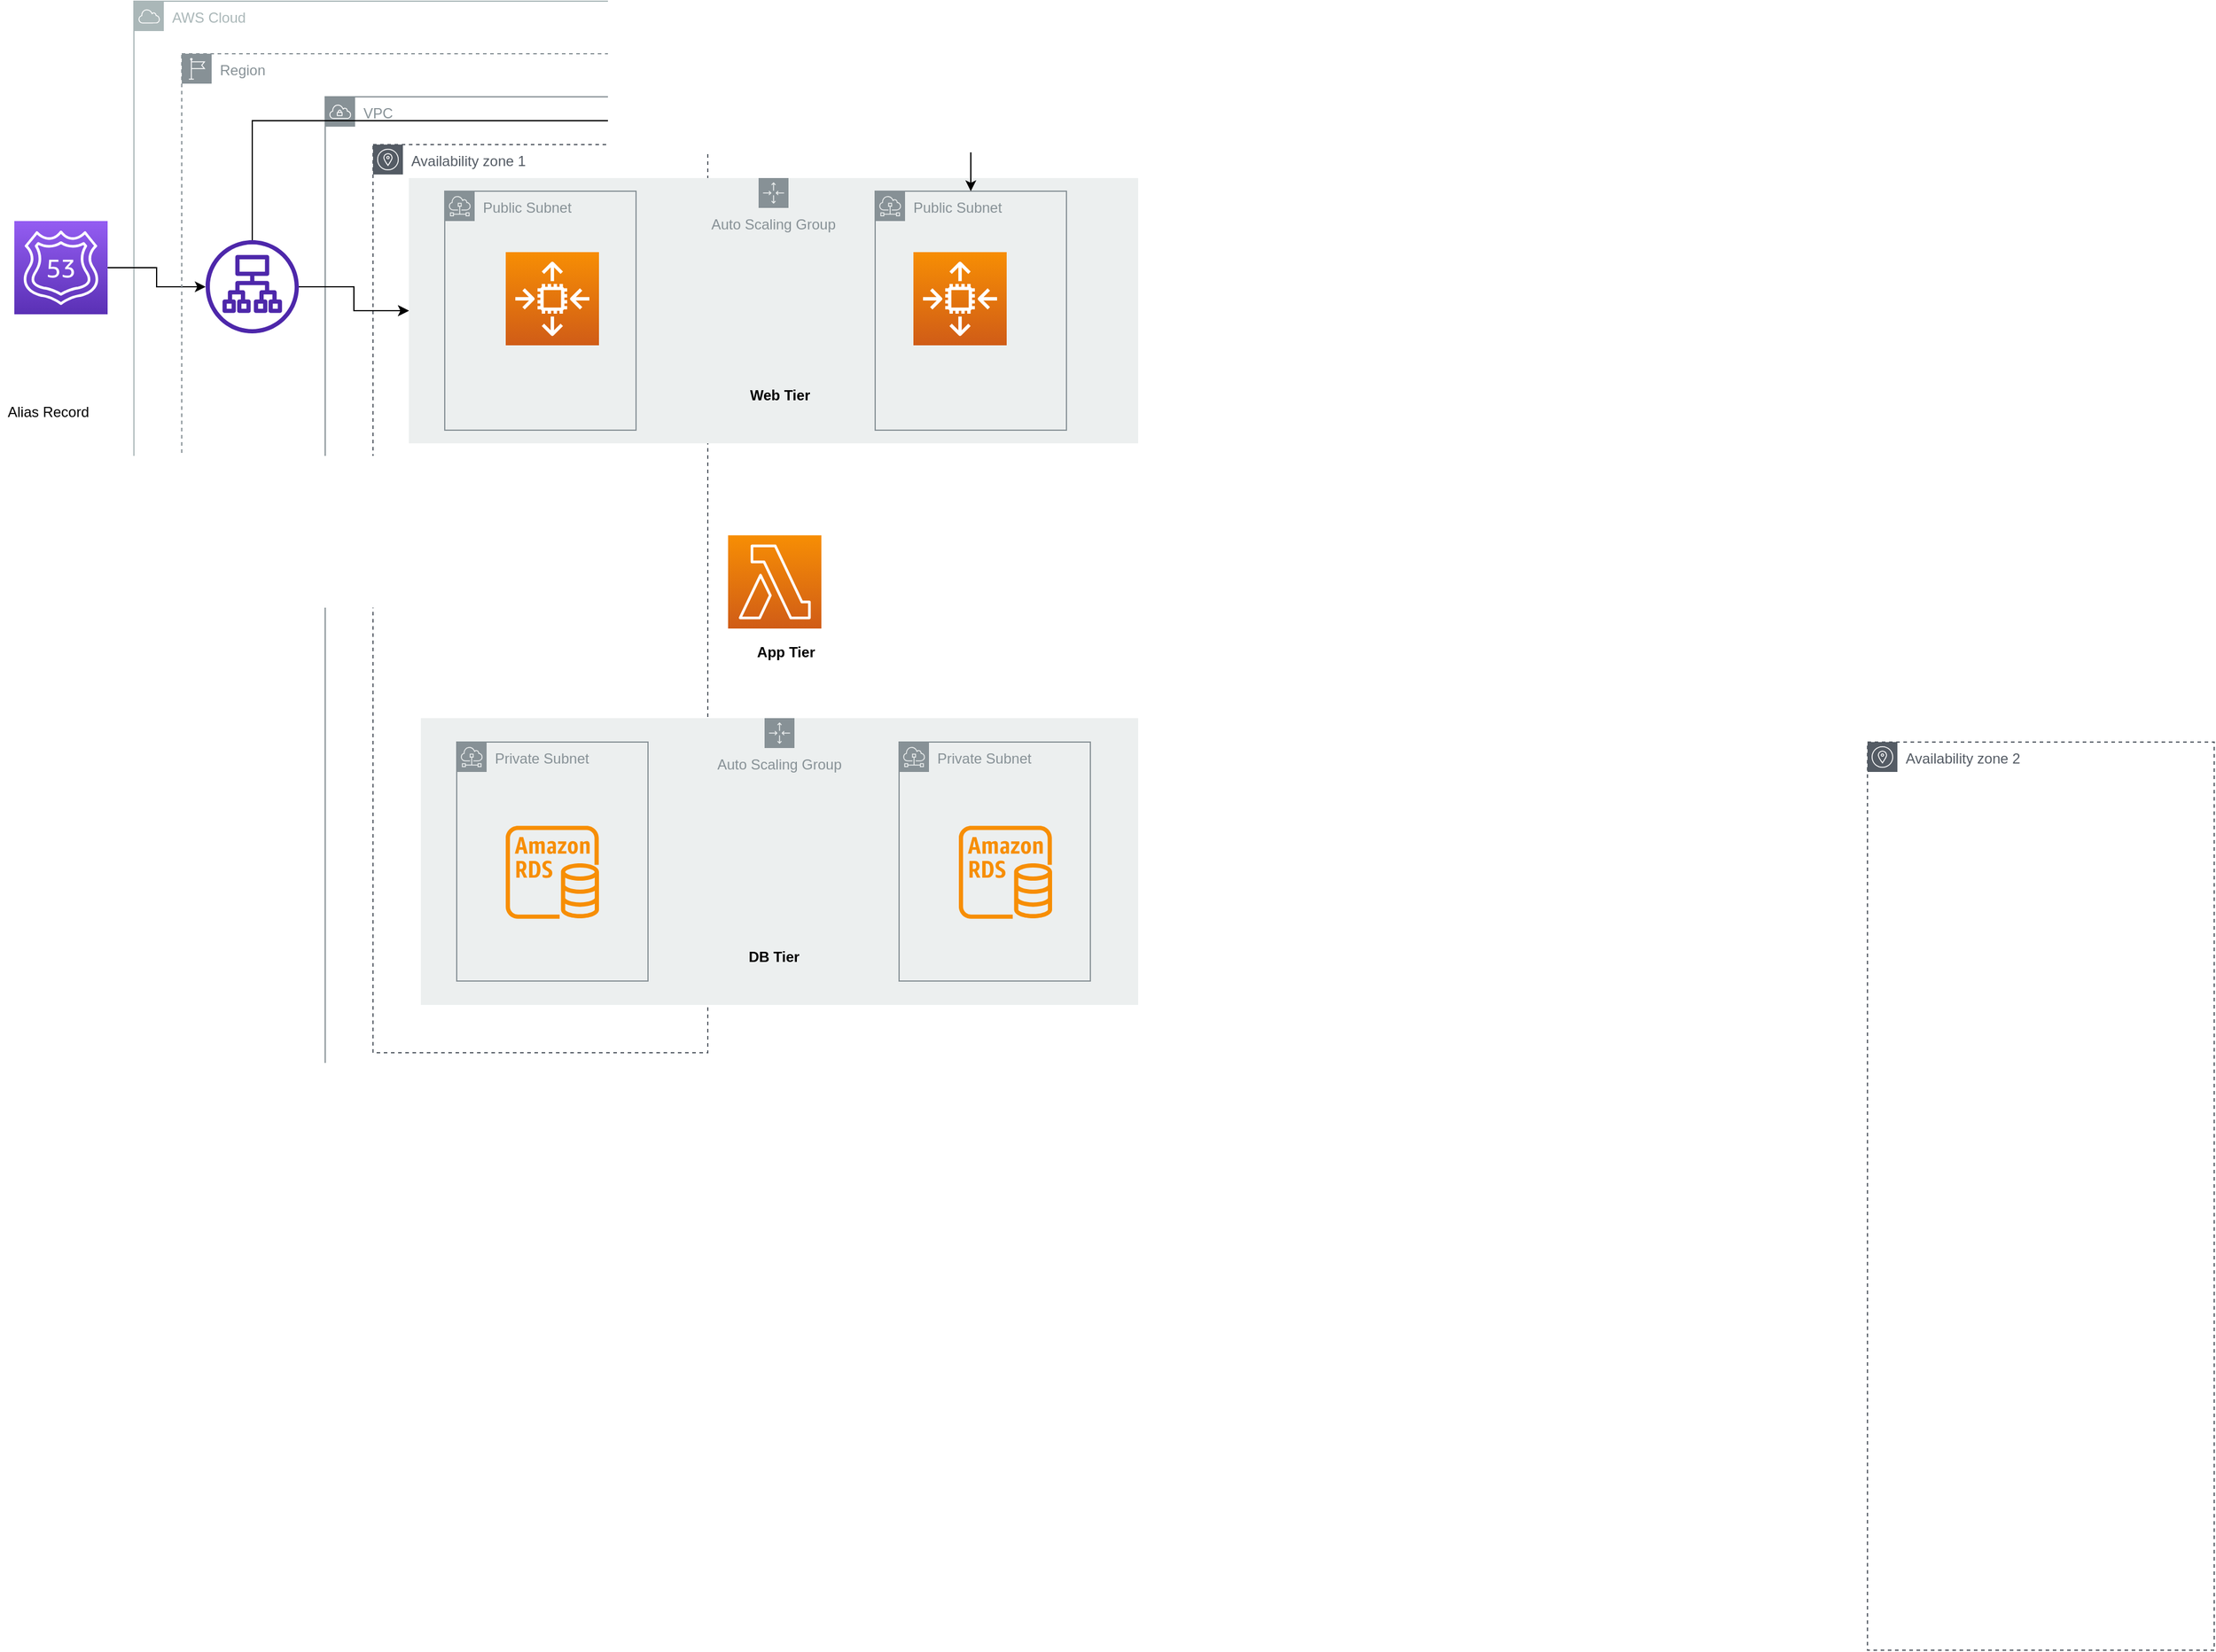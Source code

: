 <mxfile version="20.0.1" type="github">
  <diagram id="-GEG7NYa3MDwUE9U0rUo" name="Page-1">
    <mxGraphModel dx="1038" dy="693" grid="1" gridSize="10" guides="1" tooltips="1" connect="1" arrows="1" fold="1" page="1" pageScale="1" pageWidth="850" pageHeight="1100" math="0" shadow="0">
      <root>
        <mxCell id="0" />
        <mxCell id="1" parent="0" />
        <mxCell id="B6OoX21ZwnaRHiZaLL_V-9" value="AWS Cloud" style="sketch=0;outlineConnect=0;gradientColor=none;html=1;whiteSpace=wrap;fontSize=12;fontStyle=0;shape=mxgraph.aws4.group;grIcon=mxgraph.aws4.group_aws_cloud;strokeColor=#AAB7B8;fillColor=none;verticalAlign=top;align=left;spacingLeft=30;fontColor=#AAB7B8;dashed=0;" vertex="1" parent="1">
          <mxGeometry x="120" y="640" width="1120" height="1000" as="geometry" />
        </mxCell>
        <mxCell id="B6OoX21ZwnaRHiZaLL_V-53" value="" style="edgeStyle=orthogonalEdgeStyle;rounded=0;orthogonalLoop=1;jettySize=auto;html=1;" edge="1" parent="1" source="B6OoX21ZwnaRHiZaLL_V-12" target="B6OoX21ZwnaRHiZaLL_V-52">
          <mxGeometry relative="1" as="geometry" />
        </mxCell>
        <mxCell id="B6OoX21ZwnaRHiZaLL_V-12" value="" style="sketch=0;points=[[0,0,0],[0.25,0,0],[0.5,0,0],[0.75,0,0],[1,0,0],[0,1,0],[0.25,1,0],[0.5,1,0],[0.75,1,0],[1,1,0],[0,0.25,0],[0,0.5,0],[0,0.75,0],[1,0.25,0],[1,0.5,0],[1,0.75,0]];outlineConnect=0;fontColor=#232F3E;gradientColor=#945DF2;gradientDirection=north;fillColor=#5A30B5;strokeColor=#ffffff;dashed=0;verticalLabelPosition=bottom;verticalAlign=top;align=center;html=1;fontSize=12;fontStyle=0;aspect=fixed;shape=mxgraph.aws4.resourceIcon;resIcon=mxgraph.aws4.route_53;" vertex="1" parent="1">
          <mxGeometry x="20" y="824" width="78" height="78" as="geometry" />
        </mxCell>
        <mxCell id="B6OoX21ZwnaRHiZaLL_V-13" value="Alias Record" style="text;html=1;align=center;verticalAlign=middle;resizable=0;points=[];autosize=1;strokeColor=none;fillColor=none;" vertex="1" parent="1">
          <mxGeometry x="8" y="974" width="80" height="20" as="geometry" />
        </mxCell>
        <mxCell id="B6OoX21ZwnaRHiZaLL_V-30" value="Region" style="sketch=0;outlineConnect=0;gradientColor=none;html=1;whiteSpace=wrap;fontSize=12;fontStyle=0;shape=mxgraph.aws4.group;grIcon=mxgraph.aws4.group_region;strokeColor=#879196;fillColor=none;verticalAlign=top;align=left;spacingLeft=30;fontColor=#879196;dashed=1;shadow=0;" vertex="1" parent="1">
          <mxGeometry x="160" y="684" width="1000" height="916" as="geometry" />
        </mxCell>
        <mxCell id="B6OoX21ZwnaRHiZaLL_V-31" value="VPC" style="sketch=0;outlineConnect=0;gradientColor=none;html=1;whiteSpace=wrap;fontSize=12;fontStyle=0;shape=mxgraph.aws4.group;grIcon=mxgraph.aws4.group_vpc;strokeColor=#879196;fillColor=none;verticalAlign=top;align=left;spacingLeft=30;fontColor=#879196;dashed=0;shadow=0;" vertex="1" parent="1">
          <mxGeometry x="280" y="720" width="820" height="840" as="geometry" />
        </mxCell>
        <mxCell id="B6OoX21ZwnaRHiZaLL_V-32" value="Availability zone 1" style="sketch=0;outlineConnect=0;gradientColor=none;html=1;whiteSpace=wrap;fontSize=12;fontStyle=0;shape=mxgraph.aws4.group;grIcon=mxgraph.aws4.group_availability_zone;strokeColor=#545B64;fillColor=none;verticalAlign=top;align=left;spacingLeft=30;fontColor=#545B64;dashed=1;shadow=0;" vertex="1" parent="1">
          <mxGeometry x="320" y="760" width="280" height="760" as="geometry" />
        </mxCell>
        <mxCell id="B6OoX21ZwnaRHiZaLL_V-33" value="Availability zone 2" style="sketch=0;outlineConnect=0;gradientColor=none;html=1;whiteSpace=wrap;fontSize=12;fontStyle=0;shape=mxgraph.aws4.group;grIcon=mxgraph.aws4.group_availability_zone;strokeColor=#545B64;fillColor=none;verticalAlign=top;align=left;spacingLeft=30;fontColor=#545B64;dashed=1;shadow=0;" vertex="1" parent="1">
          <mxGeometry x="1570" y="1260" width="290" height="760" as="geometry" />
        </mxCell>
        <mxCell id="B6OoX21ZwnaRHiZaLL_V-38" value="Auto Scaling Group" style="sketch=0;outlineConnect=0;gradientColor=none;html=1;whiteSpace=wrap;fontSize=12;fontStyle=0;shape=mxgraph.aws4.groupCenter;grIcon=mxgraph.aws4.group_auto_scaling_group;grStroke=0;strokeColor=#879196;fillColor=#ECEFEF;verticalAlign=top;align=center;fontColor=#879196;dashed=0;spacingTop=25;shadow=0;" vertex="1" parent="1">
          <mxGeometry x="350" y="788" width="610" height="222" as="geometry" />
        </mxCell>
        <mxCell id="B6OoX21ZwnaRHiZaLL_V-34" value="Public Subnet" style="sketch=0;outlineConnect=0;gradientColor=none;html=1;whiteSpace=wrap;fontSize=12;fontStyle=0;shape=mxgraph.aws4.group;grIcon=mxgraph.aws4.group_subnet;strokeColor=#879196;fillColor=none;verticalAlign=top;align=left;spacingLeft=30;fontColor=#879196;dashed=0;shadow=0;" vertex="1" parent="1">
          <mxGeometry x="380" y="799" width="160" height="200" as="geometry" />
        </mxCell>
        <mxCell id="B6OoX21ZwnaRHiZaLL_V-35" value="Public Subnet" style="sketch=0;outlineConnect=0;gradientColor=none;html=1;whiteSpace=wrap;fontSize=12;fontStyle=0;shape=mxgraph.aws4.group;grIcon=mxgraph.aws4.group_subnet;strokeColor=#879196;fillColor=none;verticalAlign=top;align=left;spacingLeft=30;fontColor=#879196;dashed=0;shadow=0;" vertex="1" parent="1">
          <mxGeometry x="740" y="799" width="160" height="200" as="geometry" />
        </mxCell>
        <mxCell id="B6OoX21ZwnaRHiZaLL_V-41" value="Auto Scaling Group" style="sketch=0;outlineConnect=0;gradientColor=none;html=1;whiteSpace=wrap;fontSize=12;fontStyle=0;shape=mxgraph.aws4.groupCenter;grIcon=mxgraph.aws4.group_auto_scaling_group;grStroke=0;strokeColor=#879196;fillColor=#ECEFEF;verticalAlign=top;align=center;fontColor=#879196;dashed=0;spacingTop=25;shadow=0;" vertex="1" parent="1">
          <mxGeometry x="360" y="1240" width="600" height="240" as="geometry" />
        </mxCell>
        <mxCell id="B6OoX21ZwnaRHiZaLL_V-36" value="Private Subnet" style="sketch=0;outlineConnect=0;gradientColor=none;html=1;whiteSpace=wrap;fontSize=12;fontStyle=0;shape=mxgraph.aws4.group;grIcon=mxgraph.aws4.group_subnet;strokeColor=#879196;fillColor=none;verticalAlign=top;align=left;spacingLeft=30;fontColor=#879196;dashed=0;shadow=0;" vertex="1" parent="1">
          <mxGeometry x="390" y="1260" width="160" height="200" as="geometry" />
        </mxCell>
        <mxCell id="B6OoX21ZwnaRHiZaLL_V-37" value="Private Subnet" style="sketch=0;outlineConnect=0;gradientColor=none;html=1;whiteSpace=wrap;fontSize=12;fontStyle=0;shape=mxgraph.aws4.group;grIcon=mxgraph.aws4.group_subnet;strokeColor=#879196;fillColor=none;verticalAlign=top;align=left;spacingLeft=30;fontColor=#879196;dashed=0;shadow=0;" vertex="1" parent="1">
          <mxGeometry x="760" y="1260" width="160" height="200" as="geometry" />
        </mxCell>
        <mxCell id="B6OoX21ZwnaRHiZaLL_V-39" value="Web Tier" style="text;html=1;resizable=0;autosize=1;align=center;verticalAlign=middle;points=[];fillColor=none;strokeColor=none;rounded=0;shadow=0;dashed=1;sketch=0;fontStyle=1" vertex="1" parent="1">
          <mxGeometry x="625" y="960" width="70" height="20" as="geometry" />
        </mxCell>
        <mxCell id="B6OoX21ZwnaRHiZaLL_V-43" value="" style="sketch=0;points=[[0,0,0],[0.25,0,0],[0.5,0,0],[0.75,0,0],[1,0,0],[0,1,0],[0.25,1,0],[0.5,1,0],[0.75,1,0],[1,1,0],[0,0.25,0],[0,0.5,0],[0,0.75,0],[1,0.25,0],[1,0.5,0],[1,0.75,0]];outlineConnect=0;fontColor=#232F3E;gradientColor=#F78E04;gradientDirection=north;fillColor=#D05C17;strokeColor=#ffffff;dashed=0;verticalLabelPosition=bottom;verticalAlign=top;align=center;html=1;fontSize=12;fontStyle=0;aspect=fixed;shape=mxgraph.aws4.resourceIcon;resIcon=mxgraph.aws4.lambda;shadow=0;" vertex="1" parent="1">
          <mxGeometry x="617" y="1087" width="78" height="78" as="geometry" />
        </mxCell>
        <mxCell id="B6OoX21ZwnaRHiZaLL_V-44" value="" style="sketch=0;outlineConnect=0;fontColor=#232F3E;gradientColor=none;fillColor=#F78E04;strokeColor=none;dashed=0;verticalLabelPosition=bottom;verticalAlign=top;align=center;html=1;fontSize=12;fontStyle=0;aspect=fixed;pointerEvents=1;shape=mxgraph.aws4.rds_instance;shadow=0;" vertex="1" parent="1">
          <mxGeometry x="431" y="1330" width="78" height="78" as="geometry" />
        </mxCell>
        <mxCell id="B6OoX21ZwnaRHiZaLL_V-46" value="" style="sketch=0;points=[[0,0,0],[0.25,0,0],[0.5,0,0],[0.75,0,0],[1,0,0],[0,1,0],[0.25,1,0],[0.5,1,0],[0.75,1,0],[1,1,0],[0,0.25,0],[0,0.5,0],[0,0.75,0],[1,0.25,0],[1,0.5,0],[1,0.75,0]];outlineConnect=0;fontColor=#232F3E;gradientColor=#F78E04;gradientDirection=north;fillColor=#D05C17;strokeColor=#ffffff;dashed=0;verticalLabelPosition=bottom;verticalAlign=top;align=center;html=1;fontSize=12;fontStyle=0;aspect=fixed;shape=mxgraph.aws4.resourceIcon;resIcon=mxgraph.aws4.auto_scaling2;shadow=0;" vertex="1" parent="1">
          <mxGeometry x="431" y="850" width="78" height="78" as="geometry" />
        </mxCell>
        <mxCell id="B6OoX21ZwnaRHiZaLL_V-47" value="" style="sketch=0;points=[[0,0,0],[0.25,0,0],[0.5,0,0],[0.75,0,0],[1,0,0],[0,1,0],[0.25,1,0],[0.5,1,0],[0.75,1,0],[1,1,0],[0,0.25,0],[0,0.5,0],[0,0.75,0],[1,0.25,0],[1,0.5,0],[1,0.75,0]];outlineConnect=0;fontColor=#232F3E;gradientColor=#F78E04;gradientDirection=north;fillColor=#D05C17;strokeColor=#ffffff;dashed=0;verticalLabelPosition=bottom;verticalAlign=top;align=center;html=1;fontSize=12;fontStyle=0;aspect=fixed;shape=mxgraph.aws4.resourceIcon;resIcon=mxgraph.aws4.auto_scaling2;shadow=0;" vertex="1" parent="1">
          <mxGeometry x="772" y="850" width="78" height="78" as="geometry" />
        </mxCell>
        <mxCell id="B6OoX21ZwnaRHiZaLL_V-48" value="" style="sketch=0;outlineConnect=0;fontColor=#232F3E;gradientColor=none;fillColor=#F78E04;strokeColor=none;dashed=0;verticalLabelPosition=bottom;verticalAlign=top;align=center;html=1;fontSize=12;fontStyle=0;aspect=fixed;pointerEvents=1;shape=mxgraph.aws4.rds_instance;shadow=0;" vertex="1" parent="1">
          <mxGeometry x="810" y="1330" width="78" height="78" as="geometry" />
        </mxCell>
        <mxCell id="B6OoX21ZwnaRHiZaLL_V-50" value="DB Tier" style="text;html=1;resizable=0;autosize=1;align=center;verticalAlign=middle;points=[];fillColor=none;strokeColor=none;rounded=0;shadow=0;dashed=1;sketch=0;fontStyle=1" vertex="1" parent="1">
          <mxGeometry x="625" y="1430" width="60" height="20" as="geometry" />
        </mxCell>
        <mxCell id="B6OoX21ZwnaRHiZaLL_V-51" value="&lt;p style=&quot;line-height: 0.9;&quot;&gt;App Tier&lt;/p&gt;" style="text;html=1;resizable=0;autosize=1;align=center;verticalAlign=middle;points=[];fillColor=none;strokeColor=none;rounded=0;shadow=0;dashed=1;sketch=0;fontStyle=1" vertex="1" parent="1">
          <mxGeometry x="635" y="1165" width="60" height="40" as="geometry" />
        </mxCell>
        <mxCell id="B6OoX21ZwnaRHiZaLL_V-54" value="" style="edgeStyle=orthogonalEdgeStyle;rounded=0;orthogonalLoop=1;jettySize=auto;html=1;" edge="1" parent="1" source="B6OoX21ZwnaRHiZaLL_V-52" target="B6OoX21ZwnaRHiZaLL_V-38">
          <mxGeometry relative="1" as="geometry" />
        </mxCell>
        <mxCell id="B6OoX21ZwnaRHiZaLL_V-55" style="edgeStyle=orthogonalEdgeStyle;rounded=0;orthogonalLoop=1;jettySize=auto;html=1;" edge="1" parent="1" source="B6OoX21ZwnaRHiZaLL_V-52" target="B6OoX21ZwnaRHiZaLL_V-38">
          <mxGeometry relative="1" as="geometry" />
        </mxCell>
        <mxCell id="B6OoX21ZwnaRHiZaLL_V-56" style="edgeStyle=orthogonalEdgeStyle;rounded=0;orthogonalLoop=1;jettySize=auto;html=1;" edge="1" parent="1" source="B6OoX21ZwnaRHiZaLL_V-52" target="B6OoX21ZwnaRHiZaLL_V-35">
          <mxGeometry relative="1" as="geometry">
            <Array as="points">
              <mxPoint x="219" y="740" />
              <mxPoint x="820" y="740" />
            </Array>
          </mxGeometry>
        </mxCell>
        <mxCell id="B6OoX21ZwnaRHiZaLL_V-52" value="" style="sketch=0;outlineConnect=0;fontColor=#232F3E;gradientColor=none;fillColor=#4D27AA;strokeColor=none;dashed=0;verticalLabelPosition=bottom;verticalAlign=top;align=center;html=1;fontSize=12;fontStyle=0;aspect=fixed;pointerEvents=1;shape=mxgraph.aws4.application_load_balancer;shadow=0;" vertex="1" parent="1">
          <mxGeometry x="180" y="840" width="78" height="78" as="geometry" />
        </mxCell>
      </root>
    </mxGraphModel>
  </diagram>
</mxfile>
